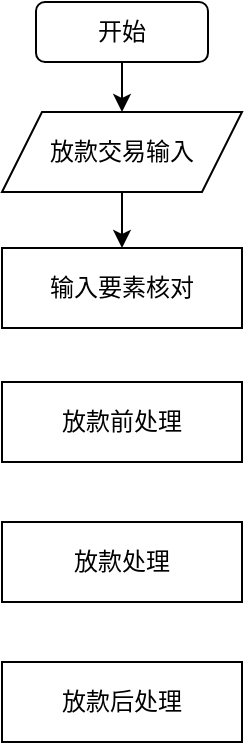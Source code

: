<mxfile version="15.7.0" type="github">
  <diagram id="nxqIbPxLtPHiabSfTje6" name="Page-1">
    <mxGraphModel dx="1122" dy="794" grid="1" gridSize="10" guides="1" tooltips="1" connect="1" arrows="1" fold="1" page="1" pageScale="1" pageWidth="827" pageHeight="1169" math="0" shadow="0">
      <root>
        <mxCell id="0" />
        <mxCell id="1" parent="0" />
        <mxCell id="k1YCn7YsN1y8buzWTDnB-4" style="edgeStyle=orthogonalEdgeStyle;rounded=0;orthogonalLoop=1;jettySize=auto;html=1;exitX=0.5;exitY=1;exitDx=0;exitDy=0;" edge="1" parent="1" source="k1YCn7YsN1y8buzWTDnB-1" target="k1YCn7YsN1y8buzWTDnB-2">
          <mxGeometry relative="1" as="geometry" />
        </mxCell>
        <mxCell id="k1YCn7YsN1y8buzWTDnB-1" value="开始" style="rounded=1;whiteSpace=wrap;html=1;" vertex="1" parent="1">
          <mxGeometry x="354" y="100" width="86" height="30" as="geometry" />
        </mxCell>
        <mxCell id="k1YCn7YsN1y8buzWTDnB-2" value="放款交易输入" style="shape=parallelogram;perimeter=parallelogramPerimeter;whiteSpace=wrap;html=1;fixedSize=1;" vertex="1" parent="1">
          <mxGeometry x="337" y="155" width="120" height="40" as="geometry" />
        </mxCell>
        <mxCell id="k1YCn7YsN1y8buzWTDnB-6" value="输入要素核对" style="rounded=0;whiteSpace=wrap;html=1;" vertex="1" parent="1">
          <mxGeometry x="337" y="223" width="120" height="40" as="geometry" />
        </mxCell>
        <mxCell id="k1YCn7YsN1y8buzWTDnB-7" style="edgeStyle=orthogonalEdgeStyle;rounded=0;orthogonalLoop=1;jettySize=auto;html=1;exitX=0.5;exitY=1;exitDx=0;exitDy=0;" edge="1" parent="1" source="k1YCn7YsN1y8buzWTDnB-2" target="k1YCn7YsN1y8buzWTDnB-6">
          <mxGeometry relative="1" as="geometry">
            <mxPoint x="410" y="210" as="sourcePoint" />
            <mxPoint x="407" y="165" as="targetPoint" />
            <Array as="points" />
          </mxGeometry>
        </mxCell>
        <mxCell id="k1YCn7YsN1y8buzWTDnB-8" value="放款前处理" style="rounded=0;whiteSpace=wrap;html=1;" vertex="1" parent="1">
          <mxGeometry x="337" y="290" width="120" height="40" as="geometry" />
        </mxCell>
        <mxCell id="k1YCn7YsN1y8buzWTDnB-9" value="放款处理" style="rounded=0;whiteSpace=wrap;html=1;" vertex="1" parent="1">
          <mxGeometry x="337" y="360" width="120" height="40" as="geometry" />
        </mxCell>
        <mxCell id="k1YCn7YsN1y8buzWTDnB-10" value="放款后处理" style="rounded=0;whiteSpace=wrap;html=1;" vertex="1" parent="1">
          <mxGeometry x="337" y="430" width="120" height="40" as="geometry" />
        </mxCell>
      </root>
    </mxGraphModel>
  </diagram>
</mxfile>
